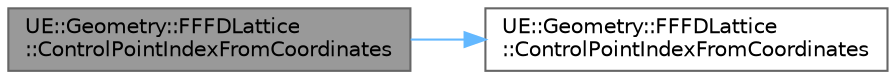 digraph "UE::Geometry::FFFDLattice::ControlPointIndexFromCoordinates"
{
 // INTERACTIVE_SVG=YES
 // LATEX_PDF_SIZE
  bgcolor="transparent";
  edge [fontname=Helvetica,fontsize=10,labelfontname=Helvetica,labelfontsize=10];
  node [fontname=Helvetica,fontsize=10,shape=box,height=0.2,width=0.4];
  rankdir="LR";
  Node1 [id="Node000001",label="UE::Geometry::FFFDLattice\l::ControlPointIndexFromCoordinates",height=0.2,width=0.4,color="gray40", fillcolor="grey60", style="filled", fontcolor="black",tooltip="Get the index into the flat TArray of positions given the (i,j,k) coordinates in the lattice."];
  Node1 -> Node2 [id="edge1_Node000001_Node000002",color="steelblue1",style="solid",tooltip=" "];
  Node2 [id="Node000002",label="UE::Geometry::FFFDLattice\l::ControlPointIndexFromCoordinates",height=0.2,width=0.4,color="grey40", fillcolor="white", style="filled",URL="$d8/d0d/classUE_1_1Geometry_1_1FFFDLattice.html#acb52219263a10dffecb372d502da93a9",tooltip="Get the index into the flat TArray of positions given the (i,j,k) coordinates in the lattice."];
}
